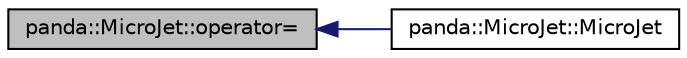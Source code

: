 digraph G
{
  edge [fontname="Helvetica",fontsize="10",labelfontname="Helvetica",labelfontsize="10"];
  node [fontname="Helvetica",fontsize="10",shape=record];
  rankdir=LR;
  Node1 [label="panda::MicroJet::operator=",height=0.2,width=0.4,color="black", fillcolor="grey75", style="filled" fontcolor="black"];
  Node1 -> Node2 [dir=back,color="midnightblue",fontsize="10",style="solid"];
  Node2 [label="panda::MicroJet::MicroJet",height=0.2,width=0.4,color="black", fillcolor="white", style="filled",URL="$classpanda_1_1MicroJet.html#a9027aa20ca61362ba328071c95925888"];
}
